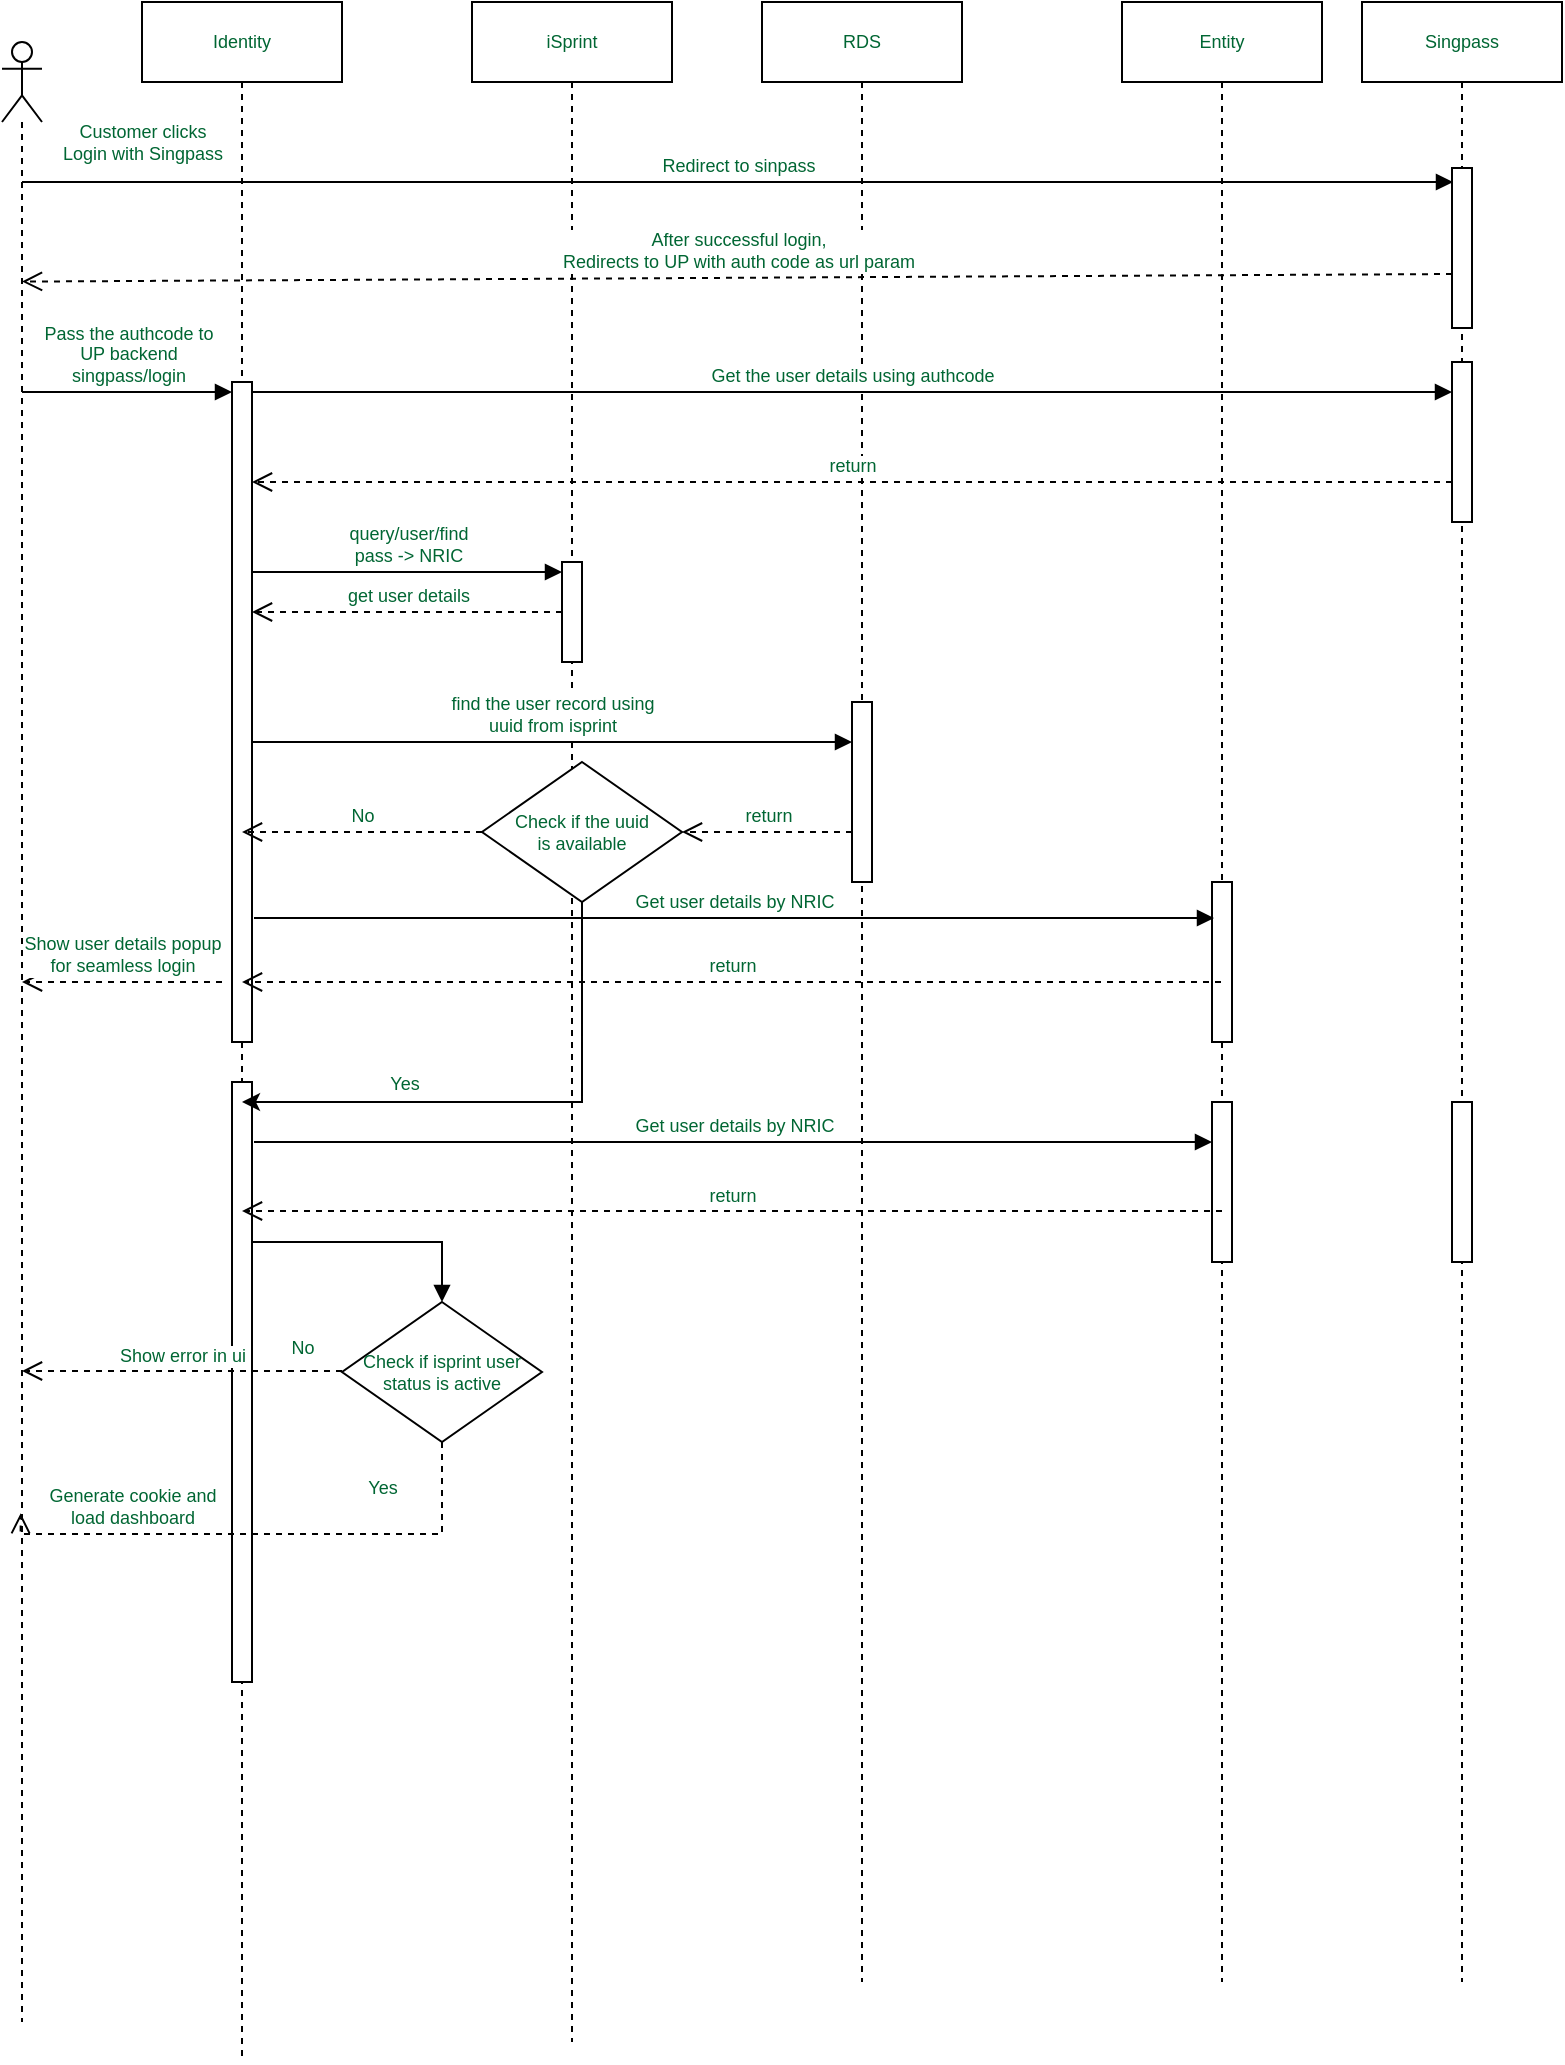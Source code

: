 <mxfile version="22.0.4" type="github">
  <diagram name="Page-1" id="RJbHu5sxq5I47JQGmV-o">
    <mxGraphModel dx="3970" dy="2160" grid="1" gridSize="10" guides="1" tooltips="1" connect="1" arrows="1" fold="1" page="1" pageScale="1" pageWidth="850" pageHeight="1100" background="#ffffff" math="0" shadow="0">
      <root>
        <mxCell id="0" />
        <mxCell id="1" parent="0" />
        <mxCell id="B1Z8W7b9JruNJQS_tEDy-1" value="" style="shape=umlLifeline;perimeter=lifelinePerimeter;whiteSpace=wrap;html=1;container=1;dropTarget=0;collapsible=0;recursiveResize=0;outlineConnect=0;portConstraint=eastwest;newEdgeStyle={&quot;curved&quot;:0,&quot;rounded&quot;:0};participant=umlActor;fontColor=#006633;fontSize=9;" parent="1" vertex="1">
          <mxGeometry x="50" y="50" width="20" height="990" as="geometry" />
        </mxCell>
        <mxCell id="B1Z8W7b9JruNJQS_tEDy-2" value="Identity" style="shape=umlLifeline;perimeter=lifelinePerimeter;whiteSpace=wrap;html=1;container=1;dropTarget=0;collapsible=0;recursiveResize=0;outlineConnect=0;portConstraint=eastwest;newEdgeStyle={&quot;curved&quot;:0,&quot;rounded&quot;:0};fontColor=#006633;fontSize=9;" parent="1" vertex="1">
          <mxGeometry x="120" y="30" width="100" height="1030" as="geometry" />
        </mxCell>
        <mxCell id="B1Z8W7b9JruNJQS_tEDy-16" value="" style="html=1;points=[[0,0,0,0,5],[0,1,0,0,-5],[1,0,0,0,5],[1,1,0,0,-5]];perimeter=orthogonalPerimeter;outlineConnect=0;targetShapes=umlLifeline;portConstraint=eastwest;newEdgeStyle={&quot;curved&quot;:0,&quot;rounded&quot;:0};fontColor=#006633;fontSize=9;" parent="B1Z8W7b9JruNJQS_tEDy-2" vertex="1">
          <mxGeometry x="45" y="190" width="10" height="330" as="geometry" />
        </mxCell>
        <mxCell id="7NolPieeRoY720Yne-j5-18" value="" style="html=1;points=[[0,0,0,0,5],[0,1,0,0,-5],[1,0,0,0,5],[1,1,0,0,-5]];perimeter=orthogonalPerimeter;outlineConnect=0;targetShapes=umlLifeline;portConstraint=eastwest;newEdgeStyle={&quot;curved&quot;:0,&quot;rounded&quot;:0};fontSize=9;fontColor=#006633;" vertex="1" parent="B1Z8W7b9JruNJQS_tEDy-2">
          <mxGeometry x="45" y="540" width="10" height="300" as="geometry" />
        </mxCell>
        <mxCell id="B1Z8W7b9JruNJQS_tEDy-3" value="iSprint" style="shape=umlLifeline;perimeter=lifelinePerimeter;whiteSpace=wrap;html=1;container=1;dropTarget=0;collapsible=0;recursiveResize=0;outlineConnect=0;portConstraint=eastwest;newEdgeStyle={&quot;curved&quot;:0,&quot;rounded&quot;:0};fontColor=#006633;fontSize=9;" parent="1" vertex="1">
          <mxGeometry x="285" y="30" width="100" height="1020" as="geometry" />
        </mxCell>
        <mxCell id="B1Z8W7b9JruNJQS_tEDy-19" value="" style="html=1;points=[[0,0,0,0,5],[0,1,0,0,-5],[1,0,0,0,5],[1,1,0,0,-5]];perimeter=orthogonalPerimeter;outlineConnect=0;targetShapes=umlLifeline;portConstraint=eastwest;newEdgeStyle={&quot;curved&quot;:0,&quot;rounded&quot;:0};fontColor=#006633;fontSize=9;" parent="B1Z8W7b9JruNJQS_tEDy-3" vertex="1">
          <mxGeometry x="45" y="280" width="10" height="50" as="geometry" />
        </mxCell>
        <mxCell id="B1Z8W7b9JruNJQS_tEDy-4" value="RDS" style="shape=umlLifeline;perimeter=lifelinePerimeter;whiteSpace=wrap;html=1;container=1;dropTarget=0;collapsible=0;recursiveResize=0;outlineConnect=0;portConstraint=eastwest;newEdgeStyle={&quot;curved&quot;:0,&quot;rounded&quot;:0};fontColor=#006633;fontSize=9;" parent="1" vertex="1">
          <mxGeometry x="430" y="30" width="100" height="990" as="geometry" />
        </mxCell>
        <mxCell id="B1Z8W7b9JruNJQS_tEDy-22" value="" style="html=1;points=[[0,0,0,0,5],[0,1,0,0,-5],[1,0,0,0,5],[1,1,0,0,-5]];perimeter=orthogonalPerimeter;outlineConnect=0;targetShapes=umlLifeline;portConstraint=eastwest;newEdgeStyle={&quot;curved&quot;:0,&quot;rounded&quot;:0};fontColor=#006633;fontSize=9;" parent="B1Z8W7b9JruNJQS_tEDy-4" vertex="1">
          <mxGeometry x="45" y="350" width="10" height="90" as="geometry" />
        </mxCell>
        <mxCell id="B1Z8W7b9JruNJQS_tEDy-5" value="Entity" style="shape=umlLifeline;perimeter=lifelinePerimeter;whiteSpace=wrap;html=1;container=1;dropTarget=0;collapsible=0;recursiveResize=0;outlineConnect=0;portConstraint=eastwest;newEdgeStyle={&quot;curved&quot;:0,&quot;rounded&quot;:0};fontColor=#006633;fontSize=9;" parent="1" vertex="1">
          <mxGeometry x="610" y="30" width="100" height="990" as="geometry" />
        </mxCell>
        <mxCell id="B1Z8W7b9JruNJQS_tEDy-37" value="" style="html=1;points=[[0,0,0,0,5],[0,1,0,0,-5],[1,0,0,0,5],[1,1,0,0,-5]];perimeter=orthogonalPerimeter;outlineConnect=0;targetShapes=umlLifeline;portConstraint=eastwest;newEdgeStyle={&quot;curved&quot;:0,&quot;rounded&quot;:0};fontColor=#006633;fontSize=9;" parent="B1Z8W7b9JruNJQS_tEDy-5" vertex="1">
          <mxGeometry x="45" y="550" width="10" height="80" as="geometry" />
        </mxCell>
        <mxCell id="7NolPieeRoY720Yne-j5-12" value="" style="html=1;points=[[0,0,0,0,5],[0,1,0,0,-5],[1,0,0,0,5],[1,1,0,0,-5]];perimeter=orthogonalPerimeter;outlineConnect=0;targetShapes=umlLifeline;portConstraint=eastwest;newEdgeStyle={&quot;curved&quot;:0,&quot;rounded&quot;:0};fontColor=#006633;fontSize=9;" vertex="1" parent="B1Z8W7b9JruNJQS_tEDy-5">
          <mxGeometry x="45" y="440" width="10" height="80" as="geometry" />
        </mxCell>
        <mxCell id="B1Z8W7b9JruNJQS_tEDy-7" value="Redirect to sinpass" style="html=1;verticalAlign=bottom;endArrow=block;curved=0;rounded=0;fontColor=#006633;fontSize=9;" parent="1" edge="1">
          <mxGeometry relative="1" as="geometry">
            <mxPoint x="60" y="120" as="sourcePoint" />
            <mxPoint x="775.5" y="120" as="targetPoint" />
          </mxGeometry>
        </mxCell>
        <mxCell id="B1Z8W7b9JruNJQS_tEDy-17" value="Pass the authcode to &lt;br style=&quot;font-size: 9px;&quot;&gt;UP backend&lt;br style=&quot;font-size: 9px;&quot;&gt;singpass/login" style="html=1;verticalAlign=bottom;endArrow=block;curved=0;rounded=0;entryX=0;entryY=0;entryDx=0;entryDy=5;fontColor=#006633;fontSize=9;" parent="1" source="B1Z8W7b9JruNJQS_tEDy-1" target="B1Z8W7b9JruNJQS_tEDy-16" edge="1">
          <mxGeometry relative="1" as="geometry">
            <mxPoint x="-10" y="325" as="sourcePoint" />
          </mxGeometry>
        </mxCell>
        <mxCell id="B1Z8W7b9JruNJQS_tEDy-20" value="&lt;font style=&quot;font-size: 9px;&quot;&gt;query/user/find&lt;br style=&quot;font-size: 9px;&quot;&gt;pass -&amp;gt; NRIC&lt;br style=&quot;font-size: 9px;&quot;&gt;&lt;/font&gt;" style="html=1;verticalAlign=bottom;endArrow=block;curved=0;rounded=0;entryX=0;entryY=0;entryDx=0;entryDy=5;entryPerimeter=0;fontColor=#006633;fontSize=9;" parent="1" source="B1Z8W7b9JruNJQS_tEDy-16" target="B1Z8W7b9JruNJQS_tEDy-19" edge="1">
          <mxGeometry relative="1" as="geometry">
            <mxPoint x="200" y="330" as="sourcePoint" />
            <mxPoint x="270" y="325" as="targetPoint" />
          </mxGeometry>
        </mxCell>
        <mxCell id="B1Z8W7b9JruNJQS_tEDy-21" value="&lt;span style=&quot;font-size: 9px;&quot;&gt;get user details&lt;/span&gt;" style="html=1;verticalAlign=bottom;endArrow=open;dashed=1;endSize=8;curved=0;rounded=0;fontColor=#006633;fontSize=9;" parent="1" source="B1Z8W7b9JruNJQS_tEDy-19" edge="1" target="B1Z8W7b9JruNJQS_tEDy-16">
          <mxGeometry relative="1" as="geometry">
            <mxPoint x="174" y="340" as="targetPoint" />
            <mxPoint x="304" y="340" as="sourcePoint" />
          </mxGeometry>
        </mxCell>
        <mxCell id="B1Z8W7b9JruNJQS_tEDy-23" value="&lt;font style=&quot;font-size: 9px;&quot;&gt;find the user record using &lt;br style=&quot;font-size: 9px;&quot;&gt;uuid from isprint&lt;br style=&quot;font-size: 9px;&quot;&gt;&lt;/font&gt;" style="html=1;verticalAlign=bottom;endArrow=block;curved=0;rounded=0;fontColor=#006633;fontSize=9;" parent="1" edge="1">
          <mxGeometry relative="1" as="geometry">
            <mxPoint x="175" y="400" as="sourcePoint" />
            <mxPoint x="475" y="400" as="targetPoint" />
          </mxGeometry>
        </mxCell>
        <mxCell id="B1Z8W7b9JruNJQS_tEDy-25" value="return" style="html=1;verticalAlign=bottom;endArrow=open;dashed=1;endSize=8;rounded=0;strokeColor=default;fontColor=#006633;fontSize=9;entryX=1;entryY=0.5;entryDx=0;entryDy=0;" parent="1" target="B1Z8W7b9JruNJQS_tEDy-28" edge="1" source="B1Z8W7b9JruNJQS_tEDy-22">
          <mxGeometry x="0.004" relative="1" as="geometry">
            <mxPoint x="475" y="460" as="sourcePoint" />
            <mxPoint x="380" y="465" as="targetPoint" />
            <mxPoint as="offset" />
          </mxGeometry>
        </mxCell>
        <mxCell id="7NolPieeRoY720Yne-j5-16" style="edgeStyle=orthogonalEdgeStyle;rounded=0;orthogonalLoop=1;jettySize=auto;html=1;exitX=0.5;exitY=1;exitDx=0;exitDy=0;fontSize=9;fontColor=#006633;" edge="1" parent="1" source="B1Z8W7b9JruNJQS_tEDy-28" target="B1Z8W7b9JruNJQS_tEDy-2">
          <mxGeometry relative="1" as="geometry">
            <Array as="points">
              <mxPoint x="340" y="580" />
            </Array>
          </mxGeometry>
        </mxCell>
        <mxCell id="7NolPieeRoY720Yne-j5-17" value="Yes" style="edgeLabel;html=1;align=center;verticalAlign=middle;resizable=0;points=[];fontSize=9;fontColor=#006633;" vertex="1" connectable="0" parent="7NolPieeRoY720Yne-j5-16">
          <mxGeometry x="0.405" y="-9" relative="1" as="geometry">
            <mxPoint as="offset" />
          </mxGeometry>
        </mxCell>
        <mxCell id="B1Z8W7b9JruNJQS_tEDy-28" value="&lt;font style=&quot;font-size: 9px;&quot;&gt;Check if the uuid &lt;br style=&quot;font-size: 9px;&quot;&gt;is available&lt;/font&gt;" style="rhombus;whiteSpace=wrap;html=1;fontColor=#006633;fontSize=9;" parent="1" vertex="1">
          <mxGeometry x="290" y="410" width="100" height="70" as="geometry" />
        </mxCell>
        <mxCell id="B1Z8W7b9JruNJQS_tEDy-38" value="&lt;font style=&quot;font-size: 9px;&quot;&gt;Get user details by NRIC&lt;/font&gt;" style="html=1;verticalAlign=bottom;endArrow=block;curved=0;rounded=0;fontColor=#006633;fontSize=9;" parent="1" target="B1Z8W7b9JruNJQS_tEDy-37" edge="1">
          <mxGeometry relative="1" as="geometry">
            <mxPoint x="176" y="600" as="sourcePoint" />
            <mxPoint x="630" y="600" as="targetPoint" />
          </mxGeometry>
        </mxCell>
        <mxCell id="7NolPieeRoY720Yne-j5-1" value="&lt;font style=&quot;font-size: 9px;&quot;&gt;Customer clicks &lt;br style=&quot;font-size: 9px;&quot;&gt;Login with Singpass&lt;/font&gt;" style="text;html=1;align=center;verticalAlign=middle;resizable=0;points=[];autosize=1;strokeColor=none;fillColor=none;fontSize=9;fontColor=#006633;" vertex="1" parent="1">
          <mxGeometry x="70" y="80" width="100" height="40" as="geometry" />
        </mxCell>
        <mxCell id="7NolPieeRoY720Yne-j5-2" value="Singpass" style="shape=umlLifeline;perimeter=lifelinePerimeter;whiteSpace=wrap;html=1;container=1;dropTarget=0;collapsible=0;recursiveResize=0;outlineConnect=0;portConstraint=eastwest;newEdgeStyle={&quot;curved&quot;:0,&quot;rounded&quot;:0};fontColor=#006633;fontSize=9;" vertex="1" parent="1">
          <mxGeometry x="730" y="30" width="100" height="990" as="geometry" />
        </mxCell>
        <mxCell id="7NolPieeRoY720Yne-j5-3" value="" style="html=1;points=[[0,0,0,0,5],[0,1,0,0,-5],[1,0,0,0,5],[1,1,0,0,-5]];perimeter=orthogonalPerimeter;outlineConnect=0;targetShapes=umlLifeline;portConstraint=eastwest;newEdgeStyle={&quot;curved&quot;:0,&quot;rounded&quot;:0};fontColor=#006633;fontSize=9;" vertex="1" parent="7NolPieeRoY720Yne-j5-2">
          <mxGeometry x="45" y="550" width="10" height="80" as="geometry" />
        </mxCell>
        <mxCell id="7NolPieeRoY720Yne-j5-4" value="" style="html=1;points=[[0,0,0,0,5],[0,1,0,0,-5],[1,0,0,0,5],[1,1,0,0,-5]];perimeter=orthogonalPerimeter;outlineConnect=0;targetShapes=umlLifeline;portConstraint=eastwest;newEdgeStyle={&quot;curved&quot;:0,&quot;rounded&quot;:0};fontColor=#006633;fontSize=9;" vertex="1" parent="7NolPieeRoY720Yne-j5-2">
          <mxGeometry x="45" y="83" width="10" height="80" as="geometry" />
        </mxCell>
        <mxCell id="7NolPieeRoY720Yne-j5-6" value="" style="html=1;points=[[0,0,0,0,5],[0,1,0,0,-5],[1,0,0,0,5],[1,1,0,0,-5]];perimeter=orthogonalPerimeter;outlineConnect=0;targetShapes=umlLifeline;portConstraint=eastwest;newEdgeStyle={&quot;curved&quot;:0,&quot;rounded&quot;:0};fontColor=#006633;fontSize=9;" vertex="1" parent="7NolPieeRoY720Yne-j5-2">
          <mxGeometry x="45" y="180" width="10" height="80" as="geometry" />
        </mxCell>
        <mxCell id="7NolPieeRoY720Yne-j5-5" value="&lt;font style=&quot;font-size: 9px;&quot;&gt;After successful login,&lt;br style=&quot;font-size: 9px;&quot;&gt;Redirects to UP with auth code as url param&lt;/font&gt;" style="html=1;verticalAlign=bottom;endArrow=open;dashed=1;endSize=8;curved=0;rounded=0;fontSize=9;fontColor=#006633;entryX=0.5;entryY=0.121;entryDx=0;entryDy=0;entryPerimeter=0;" edge="1" parent="1" target="B1Z8W7b9JruNJQS_tEDy-1">
          <mxGeometry relative="1" as="geometry">
            <mxPoint x="775" y="166" as="sourcePoint" />
            <mxPoint x="90" y="170" as="targetPoint" />
          </mxGeometry>
        </mxCell>
        <mxCell id="7NolPieeRoY720Yne-j5-7" value="Get the user details using authcode" style="html=1;verticalAlign=bottom;endArrow=block;curved=0;rounded=0;exitX=1;exitY=0;exitDx=0;exitDy=5;exitPerimeter=0;fontSize=9;fontColor=#006633;" edge="1" parent="1" source="B1Z8W7b9JruNJQS_tEDy-16" target="7NolPieeRoY720Yne-j5-6">
          <mxGeometry width="80" relative="1" as="geometry">
            <mxPoint x="185" y="230" as="sourcePoint" />
            <mxPoint x="265" y="230" as="targetPoint" />
          </mxGeometry>
        </mxCell>
        <mxCell id="7NolPieeRoY720Yne-j5-8" value="return" style="html=1;verticalAlign=bottom;endArrow=open;dashed=1;endSize=8;curved=0;rounded=0;fontSize=9;fontColor=#006633;" edge="1" parent="1">
          <mxGeometry relative="1" as="geometry">
            <mxPoint x="775" y="270" as="sourcePoint" />
            <mxPoint x="175" y="270" as="targetPoint" />
          </mxGeometry>
        </mxCell>
        <mxCell id="7NolPieeRoY720Yne-j5-13" value="No" style="html=1;verticalAlign=bottom;endArrow=open;dashed=1;endSize=8;curved=0;rounded=0;exitX=0;exitY=0.5;exitDx=0;exitDy=0;fontSize=9;fontColor=#006633;" edge="1" parent="1" source="B1Z8W7b9JruNJQS_tEDy-28" target="B1Z8W7b9JruNJQS_tEDy-2">
          <mxGeometry relative="1" as="geometry">
            <mxPoint x="290" y="444.5" as="sourcePoint" />
            <mxPoint x="210" y="444.5" as="targetPoint" />
          </mxGeometry>
        </mxCell>
        <mxCell id="7NolPieeRoY720Yne-j5-14" value="&lt;font style=&quot;font-size: 9px;&quot;&gt;Get user details by NRIC&lt;/font&gt;" style="html=1;verticalAlign=bottom;endArrow=block;curved=0;rounded=0;fontSize=9;fontColor=#006633;" edge="1" parent="1">
          <mxGeometry width="80" relative="1" as="geometry">
            <mxPoint x="176" y="488" as="sourcePoint" />
            <mxPoint x="656" y="488" as="targetPoint" />
          </mxGeometry>
        </mxCell>
        <mxCell id="7NolPieeRoY720Yne-j5-22" value="return" style="html=1;verticalAlign=bottom;endArrow=open;dashed=1;endSize=8;curved=0;rounded=0;fontSize=9;fontColor=#006633;" edge="1" parent="1" source="B1Z8W7b9JruNJQS_tEDy-5">
          <mxGeometry relative="1" as="geometry">
            <mxPoint x="250" y="520" as="sourcePoint" />
            <mxPoint x="170" y="520" as="targetPoint" />
          </mxGeometry>
        </mxCell>
        <mxCell id="7NolPieeRoY720Yne-j5-23" value="Show user details popup&lt;br style=&quot;font-size: 9px;&quot;&gt;for seamless login" style="html=1;verticalAlign=bottom;endArrow=open;dashed=1;endSize=8;curved=0;rounded=0;fontSize=9;fontColor=#006633;" edge="1" parent="1" target="B1Z8W7b9JruNJQS_tEDy-1">
          <mxGeometry relative="1" as="geometry">
            <mxPoint x="160" y="520" as="sourcePoint" />
            <mxPoint x="80" y="520" as="targetPoint" />
          </mxGeometry>
        </mxCell>
        <mxCell id="7NolPieeRoY720Yne-j5-24" value="return" style="html=1;verticalAlign=bottom;endArrow=open;dashed=1;endSize=8;curved=0;rounded=0;fontSize=9;fontColor=#006633;" edge="1" parent="1">
          <mxGeometry relative="1" as="geometry">
            <mxPoint x="660" y="634.5" as="sourcePoint" />
            <mxPoint x="170" y="634.5" as="targetPoint" />
          </mxGeometry>
        </mxCell>
        <mxCell id="7NolPieeRoY720Yne-j5-32" value="Check if isprint user status is active" style="rhombus;whiteSpace=wrap;html=1;fontColor=#006633;fontSize=9;" vertex="1" parent="1">
          <mxGeometry x="220" y="680" width="100" height="70" as="geometry" />
        </mxCell>
        <mxCell id="7NolPieeRoY720Yne-j5-33" value="" style="html=1;verticalAlign=bottom;endArrow=block;rounded=0;entryX=0.5;entryY=0;entryDx=0;entryDy=0;edgeStyle=orthogonalEdgeStyle;fontSize=9;fontColor=#006633;" edge="1" parent="1" source="7NolPieeRoY720Yne-j5-18" target="7NolPieeRoY720Yne-j5-32">
          <mxGeometry width="80" relative="1" as="geometry">
            <mxPoint x="170" y="684.5" as="sourcePoint" />
            <mxPoint x="250" y="684.5" as="targetPoint" />
            <Array as="points">
              <mxPoint x="270" y="650" />
            </Array>
          </mxGeometry>
        </mxCell>
        <mxCell id="7NolPieeRoY720Yne-j5-34" value="Show error in ui" style="html=1;verticalAlign=bottom;endArrow=open;dashed=1;endSize=8;curved=0;rounded=0;fontSize=9;fontColor=#006633;" edge="1" parent="1" target="B1Z8W7b9JruNJQS_tEDy-1">
          <mxGeometry relative="1" as="geometry">
            <mxPoint x="220" y="714.5" as="sourcePoint" />
            <mxPoint x="140" y="714.5" as="targetPoint" />
          </mxGeometry>
        </mxCell>
        <mxCell id="7NolPieeRoY720Yne-j5-36" value="No" style="text;html=1;align=center;verticalAlign=middle;resizable=0;points=[];autosize=1;strokeColor=none;fillColor=none;fontSize=9;fontColor=#006633;" vertex="1" parent="1">
          <mxGeometry x="180" y="693" width="40" height="20" as="geometry" />
        </mxCell>
        <mxCell id="7NolPieeRoY720Yne-j5-38" value="Generate cookie and &lt;br style=&quot;font-size: 9px;&quot;&gt;load dashboard" style="html=1;verticalAlign=bottom;endArrow=open;dashed=1;endSize=8;rounded=0;exitX=0.5;exitY=1;exitDx=0;exitDy=0;entryX=0.467;entryY=0.743;entryDx=0;entryDy=0;entryPerimeter=0;edgeStyle=orthogonalEdgeStyle;fontSize=9;fontColor=#006633;" edge="1" parent="1" source="7NolPieeRoY720Yne-j5-32" target="B1Z8W7b9JruNJQS_tEDy-1">
          <mxGeometry x="0.505" relative="1" as="geometry">
            <mxPoint x="30" y="770" as="sourcePoint" />
            <mxPoint x="-30" y="750" as="targetPoint" />
            <Array as="points">
              <mxPoint x="270" y="796" />
            </Array>
            <mxPoint as="offset" />
          </mxGeometry>
        </mxCell>
        <mxCell id="7NolPieeRoY720Yne-j5-39" value="Yes" style="text;html=1;align=center;verticalAlign=middle;resizable=0;points=[];autosize=1;strokeColor=none;fillColor=none;fontSize=9;fontColor=#006633;" vertex="1" parent="1">
          <mxGeometry x="220" y="763" width="40" height="20" as="geometry" />
        </mxCell>
      </root>
    </mxGraphModel>
  </diagram>
</mxfile>
